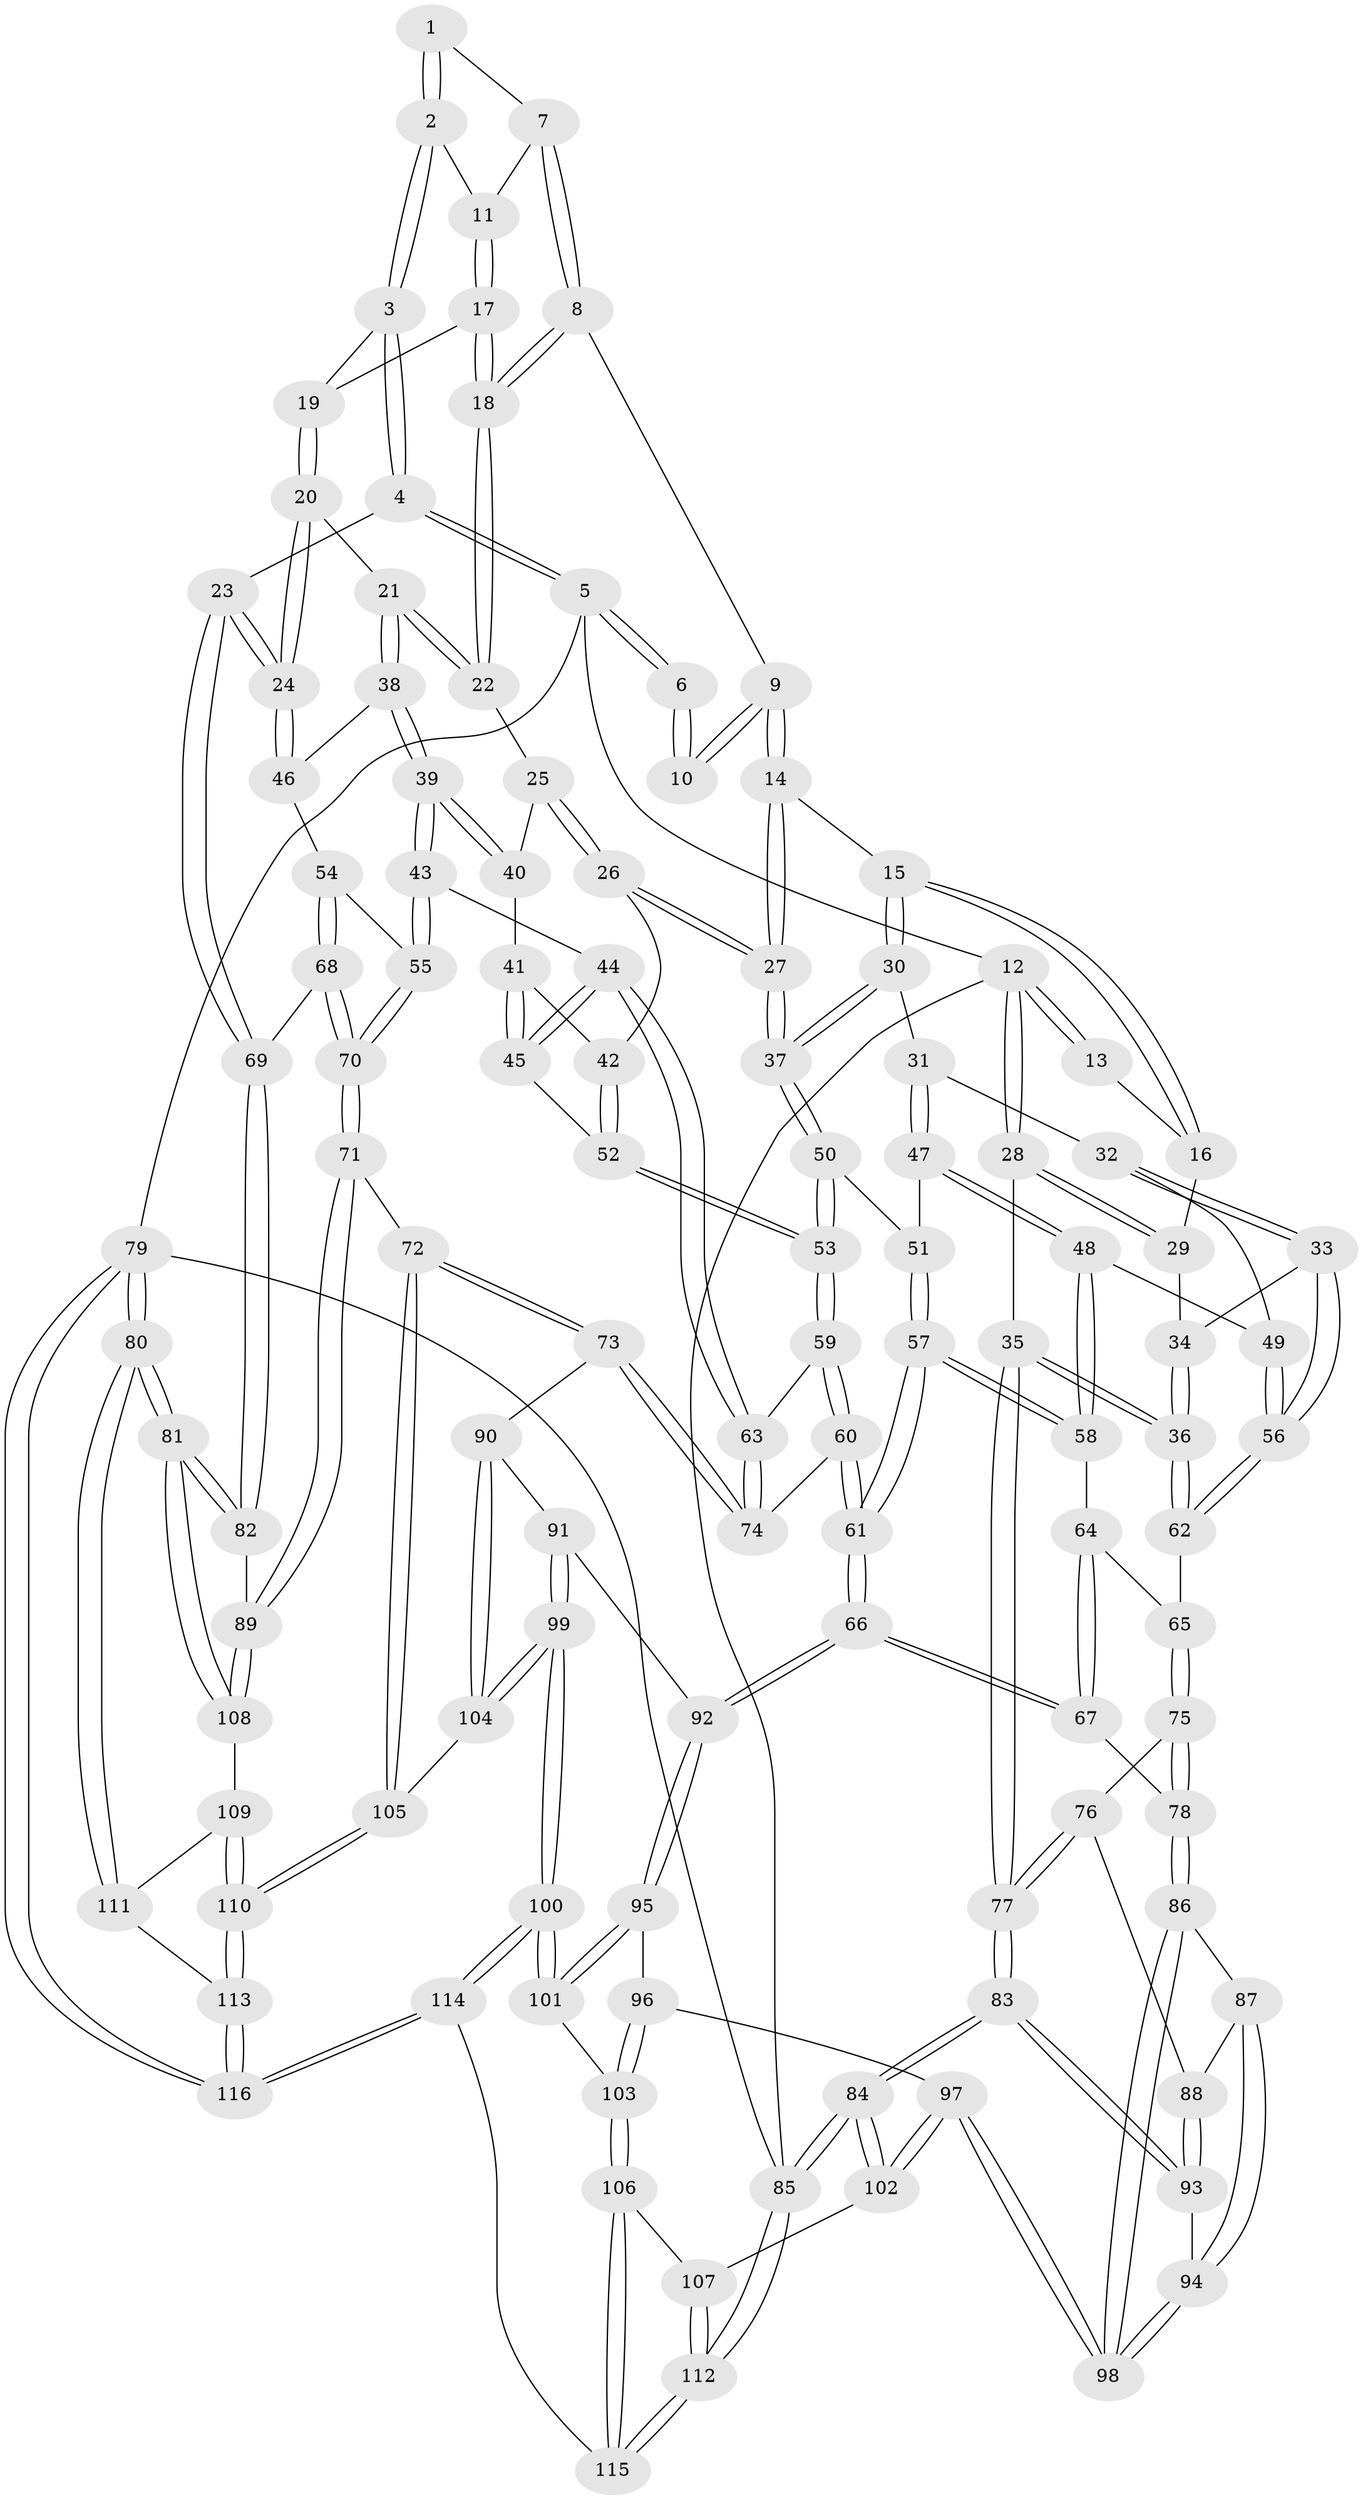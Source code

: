 // Generated by graph-tools (version 1.1) at 2025/16/03/09/25 04:16:48]
// undirected, 116 vertices, 287 edges
graph export_dot {
graph [start="1"]
  node [color=gray90,style=filled];
  1 [pos="+0.7440505077338411+0"];
  2 [pos="+0.8468344822911655+0.05649574899512559"];
  3 [pos="+0.8874548668548408+0.10464329951019645"];
  4 [pos="+1+0.012981871684629885"];
  5 [pos="+1+0"];
  6 [pos="+0.7422047299363219+0"];
  7 [pos="+0.7244210573791127+0"];
  8 [pos="+0.5388797239531797+0.11993740101031888"];
  9 [pos="+0.4588441536176124+0.06585488833536586"];
  10 [pos="+0.42334869264340774+0"];
  11 [pos="+0.7352912596562142+0.06036003935052366"];
  12 [pos="+0+0"];
  13 [pos="+0.20562358125090013+0"];
  14 [pos="+0.3660504982476129+0.17445946237941773"];
  15 [pos="+0.32962520313115407+0.19423913461692713"];
  16 [pos="+0.19947929951980864+0.1742059219843712"];
  17 [pos="+0.7385187470438633+0.10712228522462569"];
  18 [pos="+0.5996012912536329+0.18697081397547385"];
  19 [pos="+0.813742184811719+0.15537185211133314"];
  20 [pos="+0.8105080666108687+0.2349249701194137"];
  21 [pos="+0.7700892194339566+0.28349218546772287"];
  22 [pos="+0.6042933108040539+0.2085099323670931"];
  23 [pos="+1+0.30201924521869616"];
  24 [pos="+1+0.2968441731697058"];
  25 [pos="+0.5761436044086578+0.2787259979130857"];
  26 [pos="+0.5416621725276208+0.3209362454950423"];
  27 [pos="+0.4958157367845963+0.3335806099744602"];
  28 [pos="+0+0"];
  29 [pos="+0.18480329958737723+0.18238143701509332"];
  30 [pos="+0.3271350464299979+0.32240141228754243"];
  31 [pos="+0.3256944243907123+0.3252730064460366"];
  32 [pos="+0.3222778680608947+0.3265246012894436"];
  33 [pos="+0.17829641075878314+0.3760978768558434"];
  34 [pos="+0.17065507691912968+0.20617626040172296"];
  35 [pos="+0+0.3432005218555109"];
  36 [pos="+0+0.34276490651614083"];
  37 [pos="+0.4786859164047579+0.35134826447302825"];
  38 [pos="+0.7730501988780167+0.3422126814940301"];
  39 [pos="+0.7613414564382578+0.3643352324384601"];
  40 [pos="+0.6602946968491302+0.3473363354523833"];
  41 [pos="+0.6472787753527067+0.36950801553997814"];
  42 [pos="+0.5501785361175613+0.33603467467908027"];
  43 [pos="+0.7517464183139564+0.4208018426914325"];
  44 [pos="+0.7029284286742717+0.44297056274428537"];
  45 [pos="+0.6174907945313709+0.42537967612985106"];
  46 [pos="+0.8189186239812571+0.3510487538863544"];
  47 [pos="+0.34071021771674787+0.39240100302624764"];
  48 [pos="+0.32942698442994733+0.4369653288255518"];
  49 [pos="+0.2656894657670841+0.42413213242291914"];
  50 [pos="+0.4738580877206007+0.36496697334419415"];
  51 [pos="+0.4486321264183403+0.4033277427614245"];
  52 [pos="+0.6002105086940133+0.4263597078089545"];
  53 [pos="+0.5577355429868339+0.4979339132035688"];
  54 [pos="+0.9224756158703901+0.4389964931878747"];
  55 [pos="+0.782613111901087+0.45919978387747856"];
  56 [pos="+0.16194126152867233+0.40835748363308977"];
  57 [pos="+0.424244043012825+0.5574103565343336"];
  58 [pos="+0.33107968851530206+0.4428406405847084"];
  59 [pos="+0.5568565849954451+0.500768939000715"];
  60 [pos="+0.44212717329902923+0.5815974204741947"];
  61 [pos="+0.43226338228582833+0.5864826697092765"];
  62 [pos="+0.15611931001165613+0.414837769454634"];
  63 [pos="+0.6602834361387174+0.5510957030450064"];
  64 [pos="+0.2755917735735396+0.4834853016654194"];
  65 [pos="+0.16456901753984315+0.4650132127207485"];
  66 [pos="+0.4082758123876306+0.6414142607883476"];
  67 [pos="+0.32584340598098893+0.6379157187041511"];
  68 [pos="+0.9789497351459088+0.4505099217428777"];
  69 [pos="+1+0.40862033287071947"];
  70 [pos="+0.8128013390432447+0.589136646102241"];
  71 [pos="+0.7893167599355447+0.7019281933061657"];
  72 [pos="+0.7808295076811621+0.7016185945585685"];
  73 [pos="+0.7581766631902787+0.7002234515577637"];
  74 [pos="+0.6868125358886388+0.6092998875399706"];
  75 [pos="+0.15782002240650841+0.5509764120133825"];
  76 [pos="+0.09703751505384009+0.5914433304569603"];
  77 [pos="+0+0.6759945585074913"];
  78 [pos="+0.3135662657369655+0.6390671336115065"];
  79 [pos="+1+1"];
  80 [pos="+1+0.9100221334142304"];
  81 [pos="+1+0.836402877686986"];
  82 [pos="+1+0.5663008910970058"];
  83 [pos="+0+0.8317753799243192"];
  84 [pos="+0+0.9844986326931234"];
  85 [pos="+0+1"];
  86 [pos="+0.24201757541379254+0.7100197479309772"];
  87 [pos="+0.20507390598323103+0.7089327321859595"];
  88 [pos="+0.16152201734998645+0.6981805255431517"];
  89 [pos="+0.7911919454109702+0.7031844004345008"];
  90 [pos="+0.7091628497804202+0.7215036064613626"];
  91 [pos="+0.4572071703668983+0.6833750954373448"];
  92 [pos="+0.41633439561715424+0.6569500286337504"];
  93 [pos="+0.07975659652251825+0.7626625982517582"];
  94 [pos="+0.13644505627333867+0.7685580579986483"];
  95 [pos="+0.38359457838912475+0.7637292043067988"];
  96 [pos="+0.30109808552602596+0.8218991777845587"];
  97 [pos="+0.22372194870119536+0.8148299572289737"];
  98 [pos="+0.22172100779513237+0.8048915687230564"];
  99 [pos="+0.5566293697960297+0.9135666382921872"];
  100 [pos="+0.5257623761323708+0.9506309723457668"];
  101 [pos="+0.4072306421743649+0.8988953879660939"];
  102 [pos="+0.1879847052875134+0.8954746819858982"];
  103 [pos="+0.3272360879659247+0.9287736773973313"];
  104 [pos="+0.5792944164283443+0.9037460966951636"];
  105 [pos="+0.6792578716885188+0.9379939941280699"];
  106 [pos="+0.28905542545891444+0.9635189047976914"];
  107 [pos="+0.2296875752762479+0.9263896291365039"];
  108 [pos="+0.8217285779470537+0.76048018478026"];
  109 [pos="+0.8286368278097771+0.7987266178081933"];
  110 [pos="+0.8010545579326193+0.9903979514421527"];
  111 [pos="+1+0.9160338349516707"];
  112 [pos="+0+1"];
  113 [pos="+0.8155224838446775+1"];
  114 [pos="+0.5089873917708843+1"];
  115 [pos="+0.31761785173290147+1"];
  116 [pos="+0.8148127235636254+1"];
  1 -- 2;
  1 -- 2;
  1 -- 7;
  2 -- 3;
  2 -- 3;
  2 -- 11;
  3 -- 4;
  3 -- 4;
  3 -- 19;
  4 -- 5;
  4 -- 5;
  4 -- 23;
  5 -- 6;
  5 -- 6;
  5 -- 12;
  5 -- 79;
  6 -- 10;
  6 -- 10;
  7 -- 8;
  7 -- 8;
  7 -- 11;
  8 -- 9;
  8 -- 18;
  8 -- 18;
  9 -- 10;
  9 -- 10;
  9 -- 14;
  9 -- 14;
  11 -- 17;
  11 -- 17;
  12 -- 13;
  12 -- 13;
  12 -- 28;
  12 -- 28;
  12 -- 85;
  13 -- 16;
  14 -- 15;
  14 -- 27;
  14 -- 27;
  15 -- 16;
  15 -- 16;
  15 -- 30;
  15 -- 30;
  16 -- 29;
  17 -- 18;
  17 -- 18;
  17 -- 19;
  18 -- 22;
  18 -- 22;
  19 -- 20;
  19 -- 20;
  20 -- 21;
  20 -- 24;
  20 -- 24;
  21 -- 22;
  21 -- 22;
  21 -- 38;
  21 -- 38;
  22 -- 25;
  23 -- 24;
  23 -- 24;
  23 -- 69;
  23 -- 69;
  24 -- 46;
  24 -- 46;
  25 -- 26;
  25 -- 26;
  25 -- 40;
  26 -- 27;
  26 -- 27;
  26 -- 42;
  27 -- 37;
  27 -- 37;
  28 -- 29;
  28 -- 29;
  28 -- 35;
  29 -- 34;
  30 -- 31;
  30 -- 37;
  30 -- 37;
  31 -- 32;
  31 -- 47;
  31 -- 47;
  32 -- 33;
  32 -- 33;
  32 -- 49;
  33 -- 34;
  33 -- 56;
  33 -- 56;
  34 -- 36;
  34 -- 36;
  35 -- 36;
  35 -- 36;
  35 -- 77;
  35 -- 77;
  36 -- 62;
  36 -- 62;
  37 -- 50;
  37 -- 50;
  38 -- 39;
  38 -- 39;
  38 -- 46;
  39 -- 40;
  39 -- 40;
  39 -- 43;
  39 -- 43;
  40 -- 41;
  41 -- 42;
  41 -- 45;
  41 -- 45;
  42 -- 52;
  42 -- 52;
  43 -- 44;
  43 -- 55;
  43 -- 55;
  44 -- 45;
  44 -- 45;
  44 -- 63;
  44 -- 63;
  45 -- 52;
  46 -- 54;
  47 -- 48;
  47 -- 48;
  47 -- 51;
  48 -- 49;
  48 -- 58;
  48 -- 58;
  49 -- 56;
  49 -- 56;
  50 -- 51;
  50 -- 53;
  50 -- 53;
  51 -- 57;
  51 -- 57;
  52 -- 53;
  52 -- 53;
  53 -- 59;
  53 -- 59;
  54 -- 55;
  54 -- 68;
  54 -- 68;
  55 -- 70;
  55 -- 70;
  56 -- 62;
  56 -- 62;
  57 -- 58;
  57 -- 58;
  57 -- 61;
  57 -- 61;
  58 -- 64;
  59 -- 60;
  59 -- 60;
  59 -- 63;
  60 -- 61;
  60 -- 61;
  60 -- 74;
  61 -- 66;
  61 -- 66;
  62 -- 65;
  63 -- 74;
  63 -- 74;
  64 -- 65;
  64 -- 67;
  64 -- 67;
  65 -- 75;
  65 -- 75;
  66 -- 67;
  66 -- 67;
  66 -- 92;
  66 -- 92;
  67 -- 78;
  68 -- 69;
  68 -- 70;
  68 -- 70;
  69 -- 82;
  69 -- 82;
  70 -- 71;
  70 -- 71;
  71 -- 72;
  71 -- 89;
  71 -- 89;
  72 -- 73;
  72 -- 73;
  72 -- 105;
  72 -- 105;
  73 -- 74;
  73 -- 74;
  73 -- 90;
  75 -- 76;
  75 -- 78;
  75 -- 78;
  76 -- 77;
  76 -- 77;
  76 -- 88;
  77 -- 83;
  77 -- 83;
  78 -- 86;
  78 -- 86;
  79 -- 80;
  79 -- 80;
  79 -- 116;
  79 -- 116;
  79 -- 85;
  80 -- 81;
  80 -- 81;
  80 -- 111;
  80 -- 111;
  81 -- 82;
  81 -- 82;
  81 -- 108;
  81 -- 108;
  82 -- 89;
  83 -- 84;
  83 -- 84;
  83 -- 93;
  83 -- 93;
  84 -- 85;
  84 -- 85;
  84 -- 102;
  84 -- 102;
  85 -- 112;
  85 -- 112;
  86 -- 87;
  86 -- 98;
  86 -- 98;
  87 -- 88;
  87 -- 94;
  87 -- 94;
  88 -- 93;
  88 -- 93;
  89 -- 108;
  89 -- 108;
  90 -- 91;
  90 -- 104;
  90 -- 104;
  91 -- 92;
  91 -- 99;
  91 -- 99;
  92 -- 95;
  92 -- 95;
  93 -- 94;
  94 -- 98;
  94 -- 98;
  95 -- 96;
  95 -- 101;
  95 -- 101;
  96 -- 97;
  96 -- 103;
  96 -- 103;
  97 -- 98;
  97 -- 98;
  97 -- 102;
  97 -- 102;
  99 -- 100;
  99 -- 100;
  99 -- 104;
  99 -- 104;
  100 -- 101;
  100 -- 101;
  100 -- 114;
  100 -- 114;
  101 -- 103;
  102 -- 107;
  103 -- 106;
  103 -- 106;
  104 -- 105;
  105 -- 110;
  105 -- 110;
  106 -- 107;
  106 -- 115;
  106 -- 115;
  107 -- 112;
  107 -- 112;
  108 -- 109;
  109 -- 110;
  109 -- 110;
  109 -- 111;
  110 -- 113;
  110 -- 113;
  111 -- 113;
  112 -- 115;
  112 -- 115;
  113 -- 116;
  113 -- 116;
  114 -- 115;
  114 -- 116;
  114 -- 116;
}
